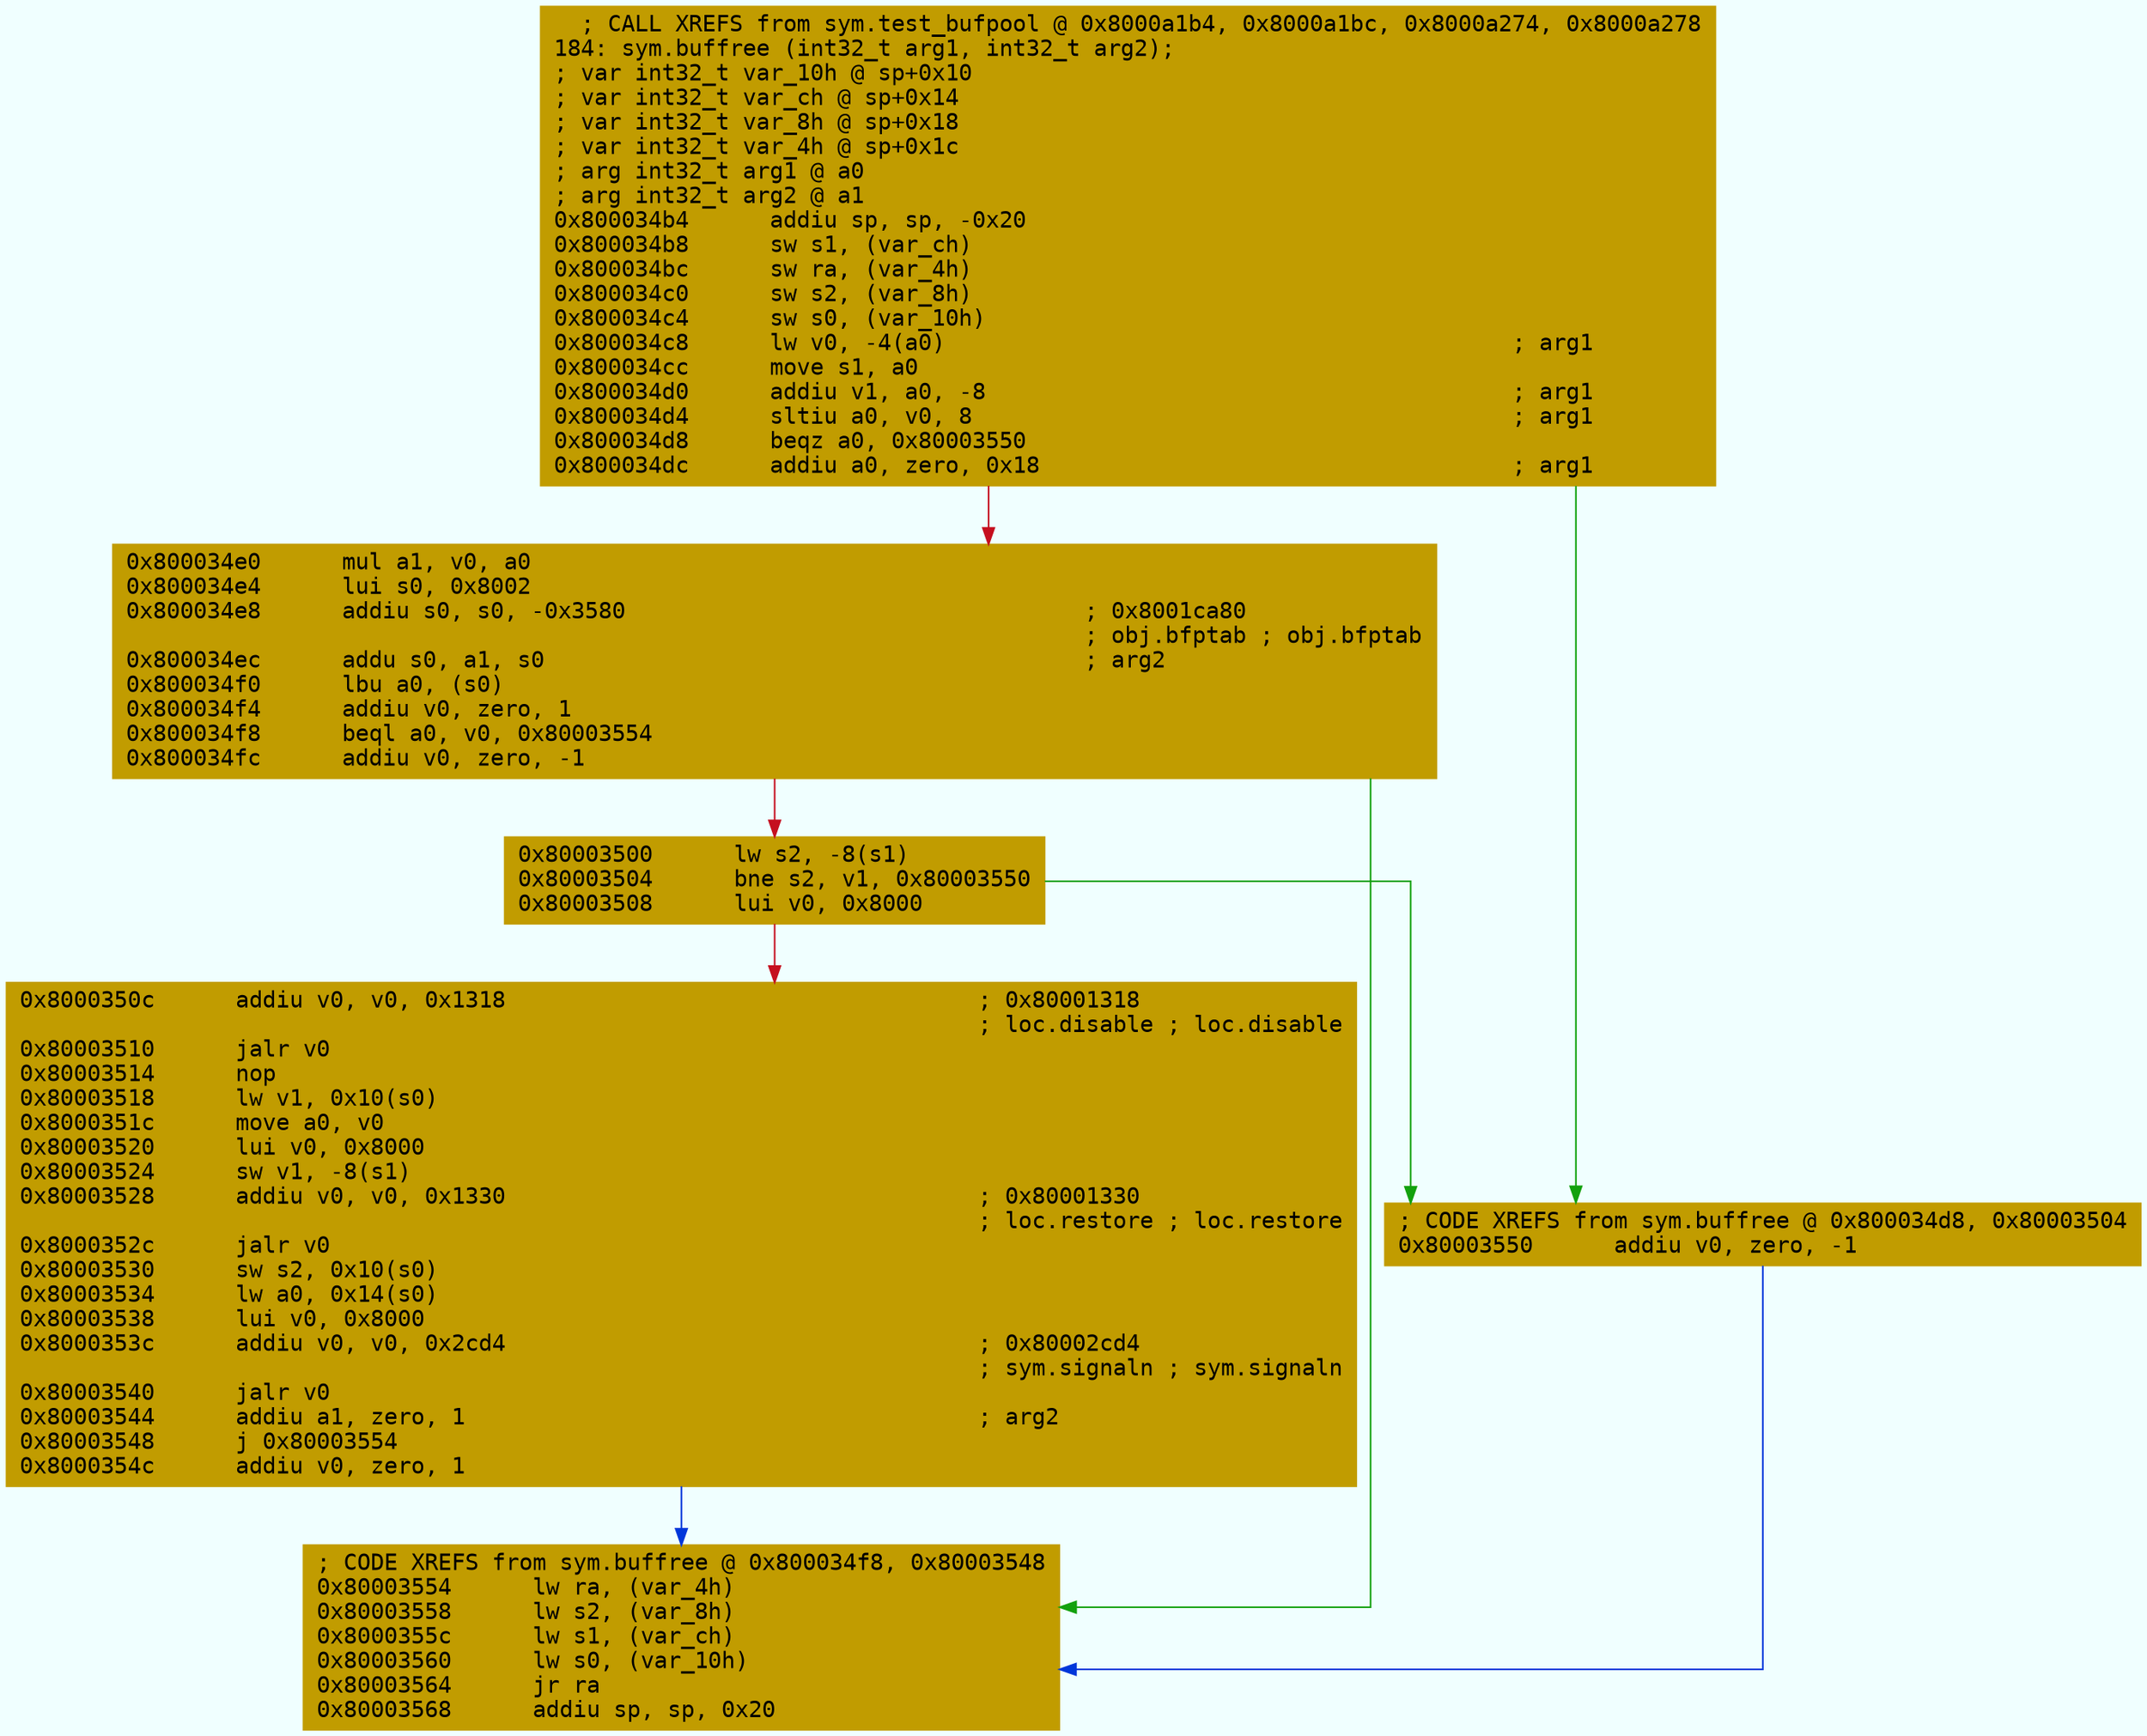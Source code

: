 digraph code {
	graph [bgcolor=azure fontsize=8 fontname="Courier" splines="ortho"];
	node [fillcolor=gray style=filled shape=box];
	edge [arrowhead="normal"];
	"0x800034b4" [URL="sym.buffree/0x800034b4", fillcolor="#c19c00",color="#c19c00", fontname="Courier",label="  ; CALL XREFS from sym.test_bufpool @ 0x8000a1b4, 0x8000a1bc, 0x8000a274, 0x8000a278\l184: sym.buffree (int32_t arg1, int32_t arg2);\l; var int32_t var_10h @ sp+0x10\l; var int32_t var_ch @ sp+0x14\l; var int32_t var_8h @ sp+0x18\l; var int32_t var_4h @ sp+0x1c\l; arg int32_t arg1 @ a0\l; arg int32_t arg2 @ a1\l0x800034b4      addiu sp, sp, -0x20\l0x800034b8      sw s1, (var_ch)\l0x800034bc      sw ra, (var_4h)\l0x800034c0      sw s2, (var_8h)\l0x800034c4      sw s0, (var_10h)\l0x800034c8      lw v0, -4(a0)                                          ; arg1\l0x800034cc      move s1, a0\l0x800034d0      addiu v1, a0, -8                                       ; arg1\l0x800034d4      sltiu a0, v0, 8                                        ; arg1\l0x800034d8      beqz a0, 0x80003550\l0x800034dc      addiu a0, zero, 0x18                                   ; arg1\l"]
	"0x800034e0" [URL="sym.buffree/0x800034e0", fillcolor="#c19c00",color="#c19c00", fontname="Courier",label="0x800034e0      mul a1, v0, a0\l0x800034e4      lui s0, 0x8002\l0x800034e8      addiu s0, s0, -0x3580                                  ; 0x8001ca80\l                                                                       ; obj.bfptab ; obj.bfptab\l0x800034ec      addu s0, a1, s0                                        ; arg2\l0x800034f0      lbu a0, (s0)\l0x800034f4      addiu v0, zero, 1\l0x800034f8      beql a0, v0, 0x80003554\l0x800034fc      addiu v0, zero, -1\l"]
	"0x80003500" [URL="sym.buffree/0x80003500", fillcolor="#c19c00",color="#c19c00", fontname="Courier",label="0x80003500      lw s2, -8(s1)\l0x80003504      bne s2, v1, 0x80003550\l0x80003508      lui v0, 0x8000\l"]
	"0x8000350c" [URL="sym.buffree/0x8000350c", fillcolor="#c19c00",color="#c19c00", fontname="Courier",label="0x8000350c      addiu v0, v0, 0x1318                                   ; 0x80001318\l                                                                       ; loc.disable ; loc.disable\l0x80003510      jalr v0\l0x80003514      nop\l0x80003518      lw v1, 0x10(s0)\l0x8000351c      move a0, v0\l0x80003520      lui v0, 0x8000\l0x80003524      sw v1, -8(s1)\l0x80003528      addiu v0, v0, 0x1330                                   ; 0x80001330\l                                                                       ; loc.restore ; loc.restore\l0x8000352c      jalr v0\l0x80003530      sw s2, 0x10(s0)\l0x80003534      lw a0, 0x14(s0)\l0x80003538      lui v0, 0x8000\l0x8000353c      addiu v0, v0, 0x2cd4                                   ; 0x80002cd4\l                                                                       ; sym.signaln ; sym.signaln\l0x80003540      jalr v0\l0x80003544      addiu a1, zero, 1                                      ; arg2\l0x80003548      j 0x80003554\l0x8000354c      addiu v0, zero, 1\l"]
	"0x80003550" [URL="sym.buffree/0x80003550", fillcolor="#c19c00",color="#c19c00", fontname="Courier",label="; CODE XREFS from sym.buffree @ 0x800034d8, 0x80003504\l0x80003550      addiu v0, zero, -1\l"]
	"0x80003554" [URL="sym.buffree/0x80003554", fillcolor="#c19c00",color="#c19c00", fontname="Courier",label="; CODE XREFS from sym.buffree @ 0x800034f8, 0x80003548\l0x80003554      lw ra, (var_4h)\l0x80003558      lw s2, (var_8h)\l0x8000355c      lw s1, (var_ch)\l0x80003560      lw s0, (var_10h)\l0x80003564      jr ra\l0x80003568      addiu sp, sp, 0x20\l"]
        "0x800034b4" -> "0x80003550" [color="#13a10e"];
        "0x800034b4" -> "0x800034e0" [color="#c50f1f"];
        "0x800034e0" -> "0x80003554" [color="#13a10e"];
        "0x800034e0" -> "0x80003500" [color="#c50f1f"];
        "0x80003500" -> "0x80003550" [color="#13a10e"];
        "0x80003500" -> "0x8000350c" [color="#c50f1f"];
        "0x8000350c" -> "0x80003554" [color="#0037da"];
        "0x80003550" -> "0x80003554" [color="#0037da"];
}
